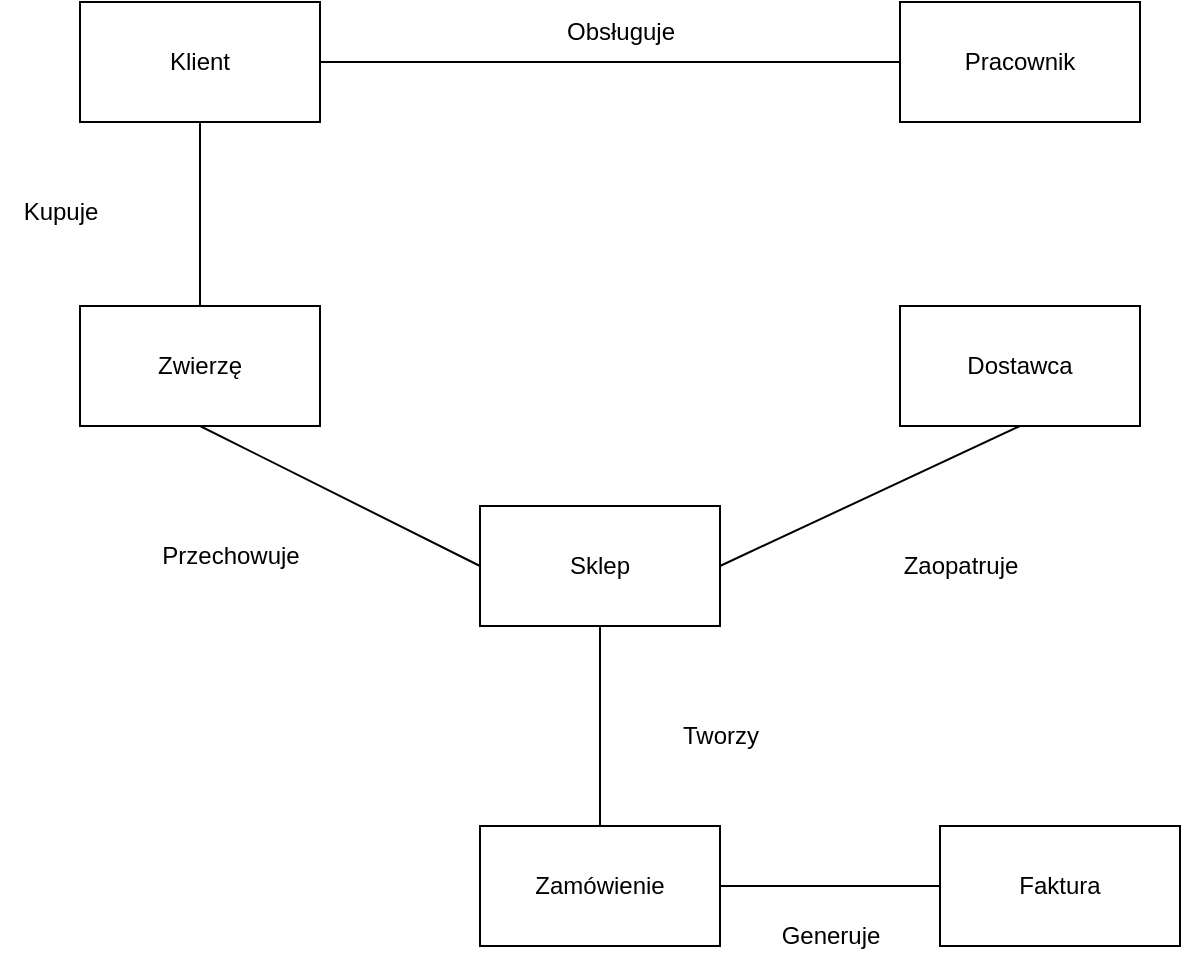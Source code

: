 <mxfile version="22.0.4" type="device">
  <diagram name="Strona-1" id="ZPVNsvukDQtIB2jp3RTX">
    <mxGraphModel dx="1434" dy="758" grid="1" gridSize="10" guides="1" tooltips="1" connect="1" arrows="1" fold="1" page="1" pageScale="1" pageWidth="827" pageHeight="1169" math="0" shadow="0">
      <root>
        <mxCell id="0" />
        <mxCell id="1" parent="0" />
        <mxCell id="7EYYltKFcYcRpOwAMNWF-5" value="Dostawca" style="rounded=0;whiteSpace=wrap;html=1;" vertex="1" parent="1">
          <mxGeometry x="570" y="470" width="120" height="60" as="geometry" />
        </mxCell>
        <mxCell id="7EYYltKFcYcRpOwAMNWF-6" value="Pracownik" style="rounded=0;whiteSpace=wrap;html=1;" vertex="1" parent="1">
          <mxGeometry x="570" y="318" width="120" height="60" as="geometry" />
        </mxCell>
        <mxCell id="7EYYltKFcYcRpOwAMNWF-7" value="Klient" style="rounded=0;whiteSpace=wrap;html=1;" vertex="1" parent="1">
          <mxGeometry x="160" y="318" width="120" height="60" as="geometry" />
        </mxCell>
        <mxCell id="7EYYltKFcYcRpOwAMNWF-8" value="" style="endArrow=none;html=1;rounded=0;entryX=0;entryY=0.5;entryDx=0;entryDy=0;exitX=1;exitY=0.5;exitDx=0;exitDy=0;" edge="1" parent="1" source="7EYYltKFcYcRpOwAMNWF-7" target="7EYYltKFcYcRpOwAMNWF-6">
          <mxGeometry width="50" height="50" relative="1" as="geometry">
            <mxPoint x="390" y="420" as="sourcePoint" />
            <mxPoint x="440" y="370" as="targetPoint" />
          </mxGeometry>
        </mxCell>
        <mxCell id="7EYYltKFcYcRpOwAMNWF-11" value="Zwierzę" style="rounded=0;whiteSpace=wrap;html=1;" vertex="1" parent="1">
          <mxGeometry x="160" y="470" width="120" height="60" as="geometry" />
        </mxCell>
        <mxCell id="7EYYltKFcYcRpOwAMNWF-12" value="" style="endArrow=none;html=1;rounded=0;entryX=0.5;entryY=1;entryDx=0;entryDy=0;exitX=0.5;exitY=0;exitDx=0;exitDy=0;" edge="1" parent="1" source="7EYYltKFcYcRpOwAMNWF-11" target="7EYYltKFcYcRpOwAMNWF-7">
          <mxGeometry width="50" height="50" relative="1" as="geometry">
            <mxPoint x="390" y="420" as="sourcePoint" />
            <mxPoint x="440" y="370" as="targetPoint" />
          </mxGeometry>
        </mxCell>
        <mxCell id="7EYYltKFcYcRpOwAMNWF-13" value="Kupuje" style="text;html=1;align=center;verticalAlign=middle;resizable=0;points=[];autosize=1;strokeColor=none;fillColor=none;" vertex="1" parent="1">
          <mxGeometry x="120" y="408" width="60" height="30" as="geometry" />
        </mxCell>
        <mxCell id="7EYYltKFcYcRpOwAMNWF-14" value="Sklep" style="rounded=0;whiteSpace=wrap;html=1;" vertex="1" parent="1">
          <mxGeometry x="360" y="570" width="120" height="60" as="geometry" />
        </mxCell>
        <mxCell id="7EYYltKFcYcRpOwAMNWF-15" value="" style="endArrow=none;html=1;rounded=0;exitX=0;exitY=0.5;exitDx=0;exitDy=0;entryX=0.5;entryY=1;entryDx=0;entryDy=0;" edge="1" parent="1" source="7EYYltKFcYcRpOwAMNWF-14" target="7EYYltKFcYcRpOwAMNWF-11">
          <mxGeometry width="50" height="50" relative="1" as="geometry">
            <mxPoint x="390" y="420" as="sourcePoint" />
            <mxPoint x="440" y="370" as="targetPoint" />
          </mxGeometry>
        </mxCell>
        <mxCell id="7EYYltKFcYcRpOwAMNWF-16" value="Przechowuje" style="text;html=1;align=center;verticalAlign=middle;resizable=0;points=[];autosize=1;strokeColor=none;fillColor=none;" vertex="1" parent="1">
          <mxGeometry x="190" y="580" width="90" height="30" as="geometry" />
        </mxCell>
        <mxCell id="7EYYltKFcYcRpOwAMNWF-17" value="" style="endArrow=none;html=1;rounded=0;entryX=1;entryY=0.5;entryDx=0;entryDy=0;exitX=0.5;exitY=1;exitDx=0;exitDy=0;" edge="1" parent="1" source="7EYYltKFcYcRpOwAMNWF-5" target="7EYYltKFcYcRpOwAMNWF-14">
          <mxGeometry width="50" height="50" relative="1" as="geometry">
            <mxPoint x="390" y="420" as="sourcePoint" />
            <mxPoint x="440" y="370" as="targetPoint" />
          </mxGeometry>
        </mxCell>
        <mxCell id="7EYYltKFcYcRpOwAMNWF-18" value="Zaopatruje" style="text;html=1;align=center;verticalAlign=middle;resizable=0;points=[];autosize=1;strokeColor=none;fillColor=none;" vertex="1" parent="1">
          <mxGeometry x="560" y="585" width="80" height="30" as="geometry" />
        </mxCell>
        <mxCell id="7EYYltKFcYcRpOwAMNWF-19" value="Obsługuje" style="text;html=1;align=center;verticalAlign=middle;resizable=0;points=[];autosize=1;strokeColor=none;fillColor=none;" vertex="1" parent="1">
          <mxGeometry x="390" y="318" width="80" height="30" as="geometry" />
        </mxCell>
        <mxCell id="7EYYltKFcYcRpOwAMNWF-20" value="Zamówienie" style="rounded=0;whiteSpace=wrap;html=1;" vertex="1" parent="1">
          <mxGeometry x="360" y="730" width="120" height="60" as="geometry" />
        </mxCell>
        <mxCell id="7EYYltKFcYcRpOwAMNWF-21" value="" style="endArrow=none;html=1;rounded=0;exitX=0.5;exitY=0;exitDx=0;exitDy=0;entryX=0.5;entryY=1;entryDx=0;entryDy=0;" edge="1" parent="1" source="7EYYltKFcYcRpOwAMNWF-20" target="7EYYltKFcYcRpOwAMNWF-14">
          <mxGeometry width="50" height="50" relative="1" as="geometry">
            <mxPoint x="390" y="620" as="sourcePoint" />
            <mxPoint x="440" y="570" as="targetPoint" />
          </mxGeometry>
        </mxCell>
        <mxCell id="7EYYltKFcYcRpOwAMNWF-22" value="Tworzy" style="text;html=1;align=center;verticalAlign=middle;resizable=0;points=[];autosize=1;strokeColor=none;fillColor=none;" vertex="1" parent="1">
          <mxGeometry x="450" y="670" width="60" height="30" as="geometry" />
        </mxCell>
        <mxCell id="7EYYltKFcYcRpOwAMNWF-23" value="Faktura" style="rounded=0;whiteSpace=wrap;html=1;" vertex="1" parent="1">
          <mxGeometry x="590" y="730" width="120" height="60" as="geometry" />
        </mxCell>
        <mxCell id="7EYYltKFcYcRpOwAMNWF-24" value="" style="endArrow=none;html=1;rounded=0;entryX=0;entryY=0.5;entryDx=0;entryDy=0;exitX=1;exitY=0.5;exitDx=0;exitDy=0;" edge="1" parent="1" source="7EYYltKFcYcRpOwAMNWF-20" target="7EYYltKFcYcRpOwAMNWF-23">
          <mxGeometry width="50" height="50" relative="1" as="geometry">
            <mxPoint x="390" y="620" as="sourcePoint" />
            <mxPoint x="440" y="570" as="targetPoint" />
          </mxGeometry>
        </mxCell>
        <mxCell id="7EYYltKFcYcRpOwAMNWF-25" value="Generuje" style="text;html=1;align=center;verticalAlign=middle;resizable=0;points=[];autosize=1;strokeColor=none;fillColor=none;" vertex="1" parent="1">
          <mxGeometry x="500" y="770" width="70" height="30" as="geometry" />
        </mxCell>
      </root>
    </mxGraphModel>
  </diagram>
</mxfile>
